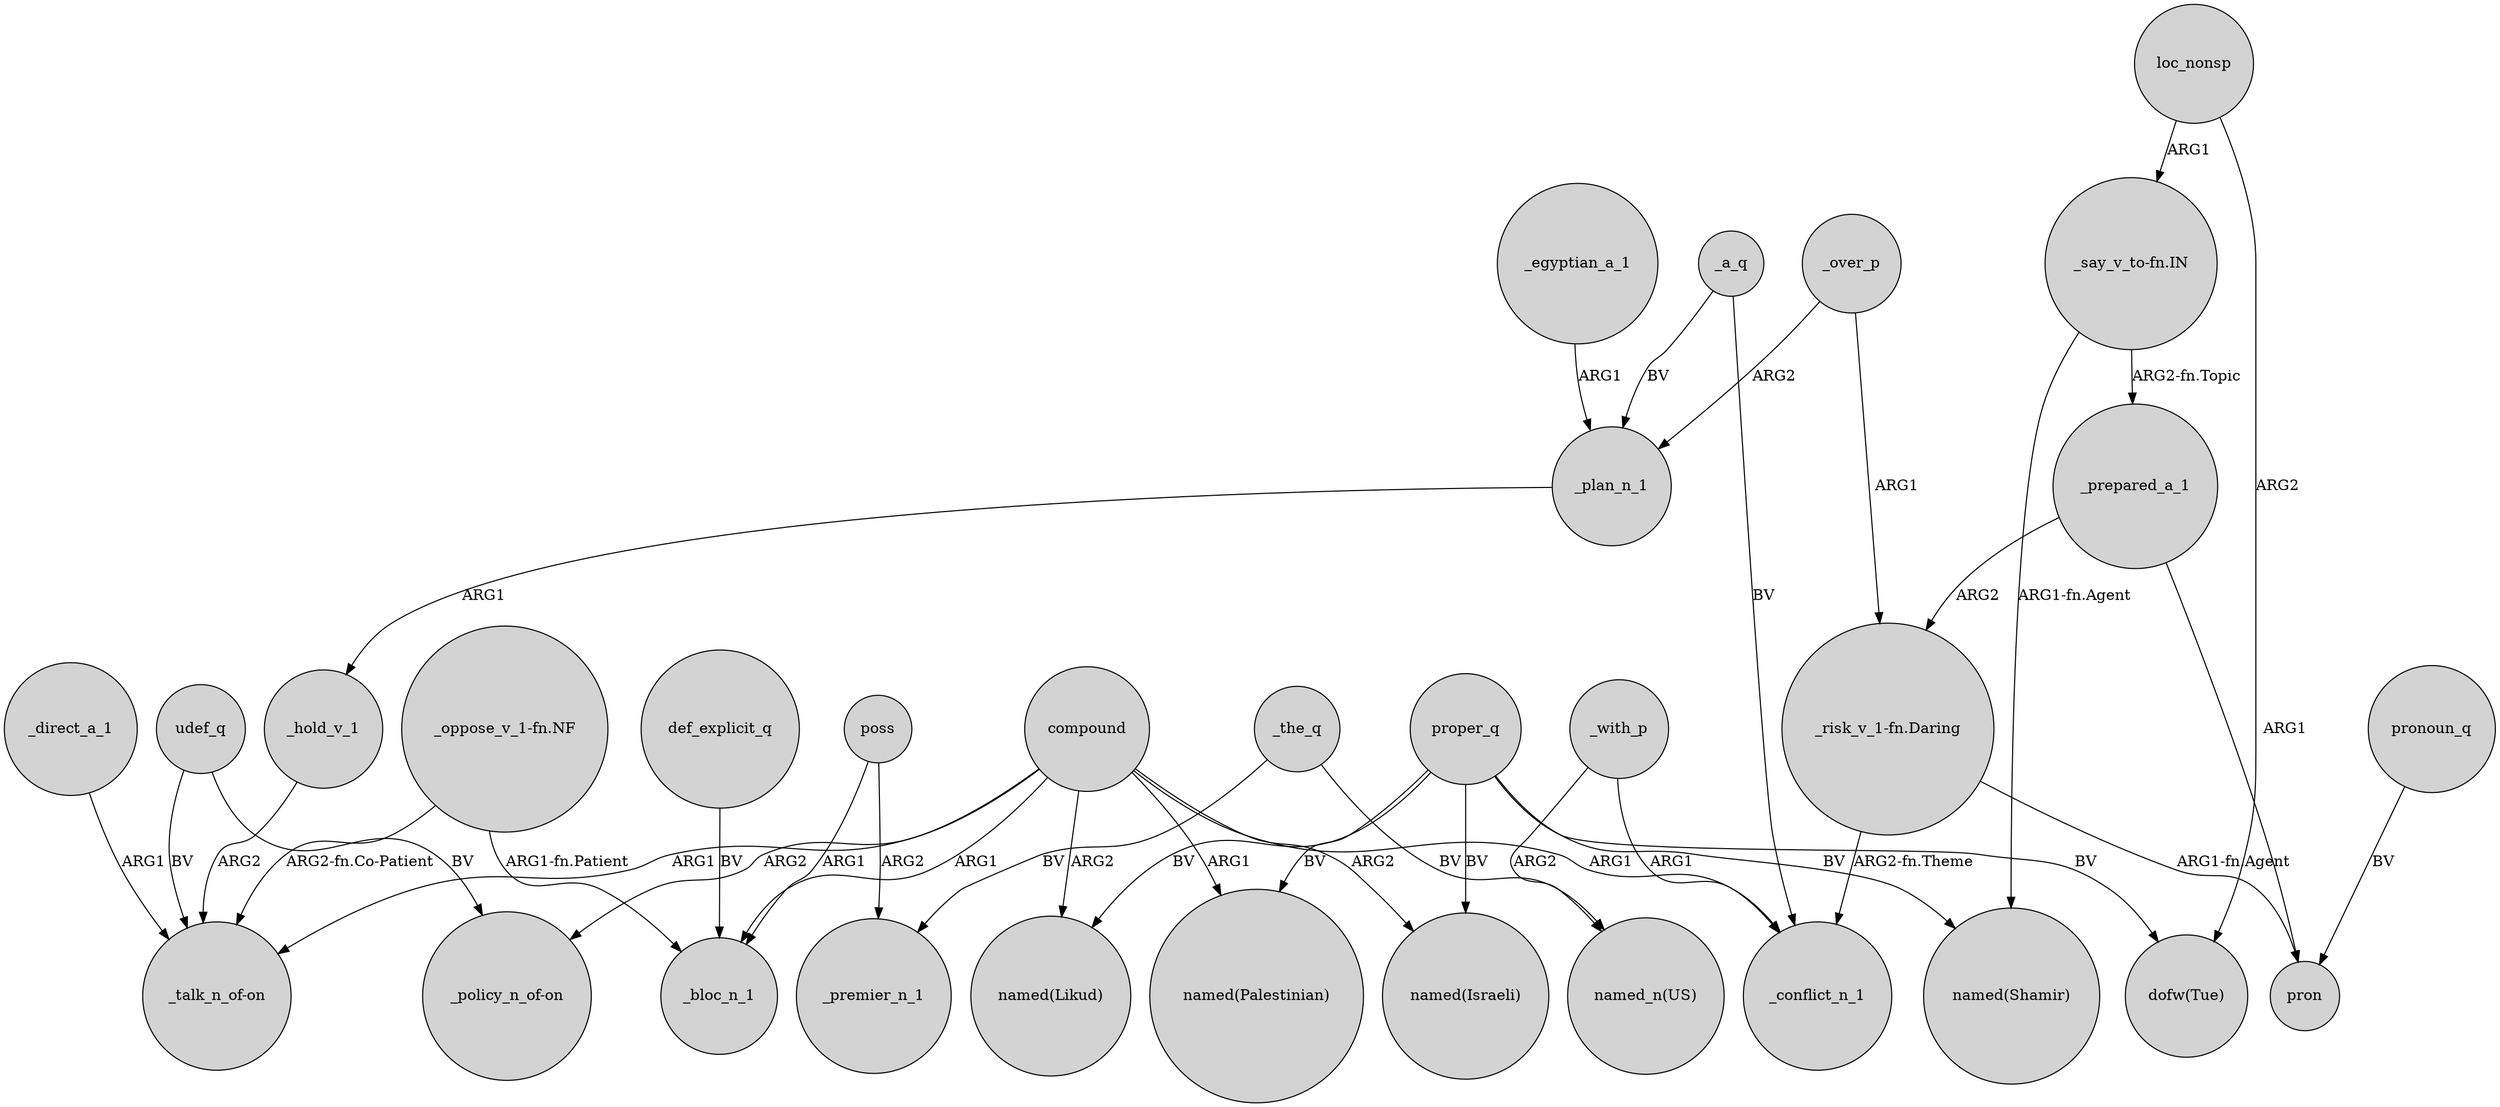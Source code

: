 digraph {
	node [shape=circle style=filled]
	_plan_n_1 -> _hold_v_1 [label=ARG1]
	_prepared_a_1 -> pron [label=ARG1]
	def_explicit_q -> _bloc_n_1 [label=BV]
	_the_q -> _premier_n_1 [label=BV]
	proper_q -> "named(Israeli)" [label=BV]
	_prepared_a_1 -> "_risk_v_1-fn.Daring" [label=ARG2]
	poss -> _premier_n_1 [label=ARG2]
	compound -> "_policy_n_of-on" [label=ARG2]
	_over_p -> _plan_n_1 [label=ARG2]
	compound -> "_talk_n_of-on" [label=ARG1]
	"_oppose_v_1-fn.NF" -> _bloc_n_1 [label="ARG1-fn.Patient"]
	compound -> "named(Israeli)" [label=ARG2]
	poss -> _bloc_n_1 [label=ARG1]
	"_say_v_to-fn.IN" -> _prepared_a_1 [label="ARG2-fn.Topic"]
	proper_q -> "dofw(Tue)" [label=BV]
	udef_q -> "_policy_n_of-on" [label=BV]
	compound -> "named(Palestinian)" [label=ARG1]
	_the_q -> "named_n(US)" [label=BV]
	"_risk_v_1-fn.Daring" -> _conflict_n_1 [label="ARG2-fn.Theme"]
	"_risk_v_1-fn.Daring" -> pron [label="ARG1-fn.Agent"]
	_with_p -> _conflict_n_1 [label=ARG1]
	pronoun_q -> pron [label=BV]
	proper_q -> "named(Palestinian)" [label=BV]
	proper_q -> "named(Likud)" [label=BV]
	_a_q -> _conflict_n_1 [label=BV]
	udef_q -> "_talk_n_of-on" [label=BV]
	"_oppose_v_1-fn.NF" -> "_talk_n_of-on" [label="ARG2-fn.Co-Patient"]
	compound -> "named(Likud)" [label=ARG2]
	loc_nonsp -> "dofw(Tue)" [label=ARG2]
	loc_nonsp -> "_say_v_to-fn.IN" [label=ARG1]
	_a_q -> _plan_n_1 [label=BV]
	proper_q -> "named(Shamir)" [label=BV]
	_hold_v_1 -> "_talk_n_of-on" [label=ARG2]
	compound -> _bloc_n_1 [label=ARG1]
	_direct_a_1 -> "_talk_n_of-on" [label=ARG1]
	"_say_v_to-fn.IN" -> "named(Shamir)" [label="ARG1-fn.Agent"]
	compound -> _conflict_n_1 [label=ARG1]
	_over_p -> "_risk_v_1-fn.Daring" [label=ARG1]
	_egyptian_a_1 -> _plan_n_1 [label=ARG1]
	_with_p -> "named_n(US)" [label=ARG2]
}
